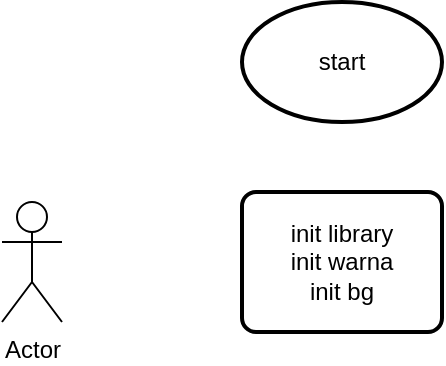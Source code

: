 <mxfile version="24.4.0" type="github">
  <diagram name="Page-1" id="sTOd59y1kINPp5zqmkih">
    <mxGraphModel dx="880" dy="454" grid="1" gridSize="10" guides="1" tooltips="1" connect="1" arrows="1" fold="1" page="1" pageScale="1" pageWidth="850" pageHeight="1100" math="0" shadow="0">
      <root>
        <mxCell id="0" />
        <mxCell id="1" parent="0" />
        <mxCell id="YnSsqgs5OmXJdIPonqid-1" value="Actor" style="shape=umlActor;verticalLabelPosition=bottom;verticalAlign=top;html=1;outlineConnect=0;" vertex="1" parent="1">
          <mxGeometry x="230" y="200" width="30" height="60" as="geometry" />
        </mxCell>
        <mxCell id="YnSsqgs5OmXJdIPonqid-2" value="start" style="strokeWidth=2;html=1;shape=mxgraph.flowchart.start_1;whiteSpace=wrap;" vertex="1" parent="1">
          <mxGeometry x="350" y="100" width="100" height="60" as="geometry" />
        </mxCell>
        <mxCell id="YnSsqgs5OmXJdIPonqid-3" value="&lt;div&gt;init library&lt;/div&gt;&lt;div&gt;init warna&lt;/div&gt;&lt;div&gt;init bg&lt;br&gt;&lt;/div&gt;" style="rounded=1;whiteSpace=wrap;html=1;absoluteArcSize=1;arcSize=14;strokeWidth=2;" vertex="1" parent="1">
          <mxGeometry x="350" y="195" width="100" height="70" as="geometry" />
        </mxCell>
      </root>
    </mxGraphModel>
  </diagram>
</mxfile>
